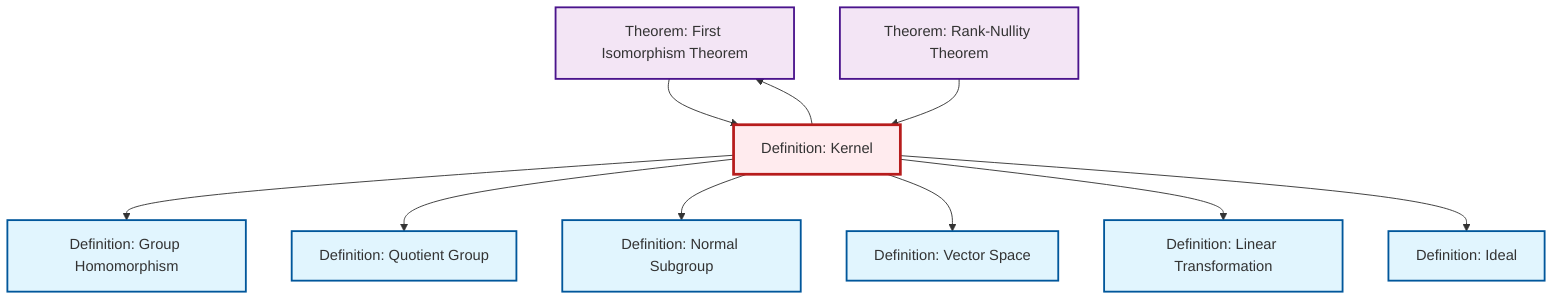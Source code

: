 graph TD
    classDef definition fill:#e1f5fe,stroke:#01579b,stroke-width:2px
    classDef theorem fill:#f3e5f5,stroke:#4a148c,stroke-width:2px
    classDef axiom fill:#fff3e0,stroke:#e65100,stroke-width:2px
    classDef example fill:#e8f5e9,stroke:#1b5e20,stroke-width:2px
    classDef current fill:#ffebee,stroke:#b71c1c,stroke-width:3px
    def-quotient-group["Definition: Quotient Group"]:::definition
    def-vector-space["Definition: Vector Space"]:::definition
    thm-first-isomorphism["Theorem: First Isomorphism Theorem"]:::theorem
    def-kernel["Definition: Kernel"]:::definition
    thm-rank-nullity["Theorem: Rank-Nullity Theorem"]:::theorem
    def-ideal["Definition: Ideal"]:::definition
    def-linear-transformation["Definition: Linear Transformation"]:::definition
    def-homomorphism["Definition: Group Homomorphism"]:::definition
    def-normal-subgroup["Definition: Normal Subgroup"]:::definition
    def-kernel --> def-homomorphism
    def-kernel --> def-quotient-group
    def-kernel --> def-normal-subgroup
    thm-first-isomorphism --> def-kernel
    def-kernel --> def-vector-space
    def-kernel --> thm-first-isomorphism
    def-kernel --> def-linear-transformation
    def-kernel --> def-ideal
    thm-rank-nullity --> def-kernel
    class def-kernel current